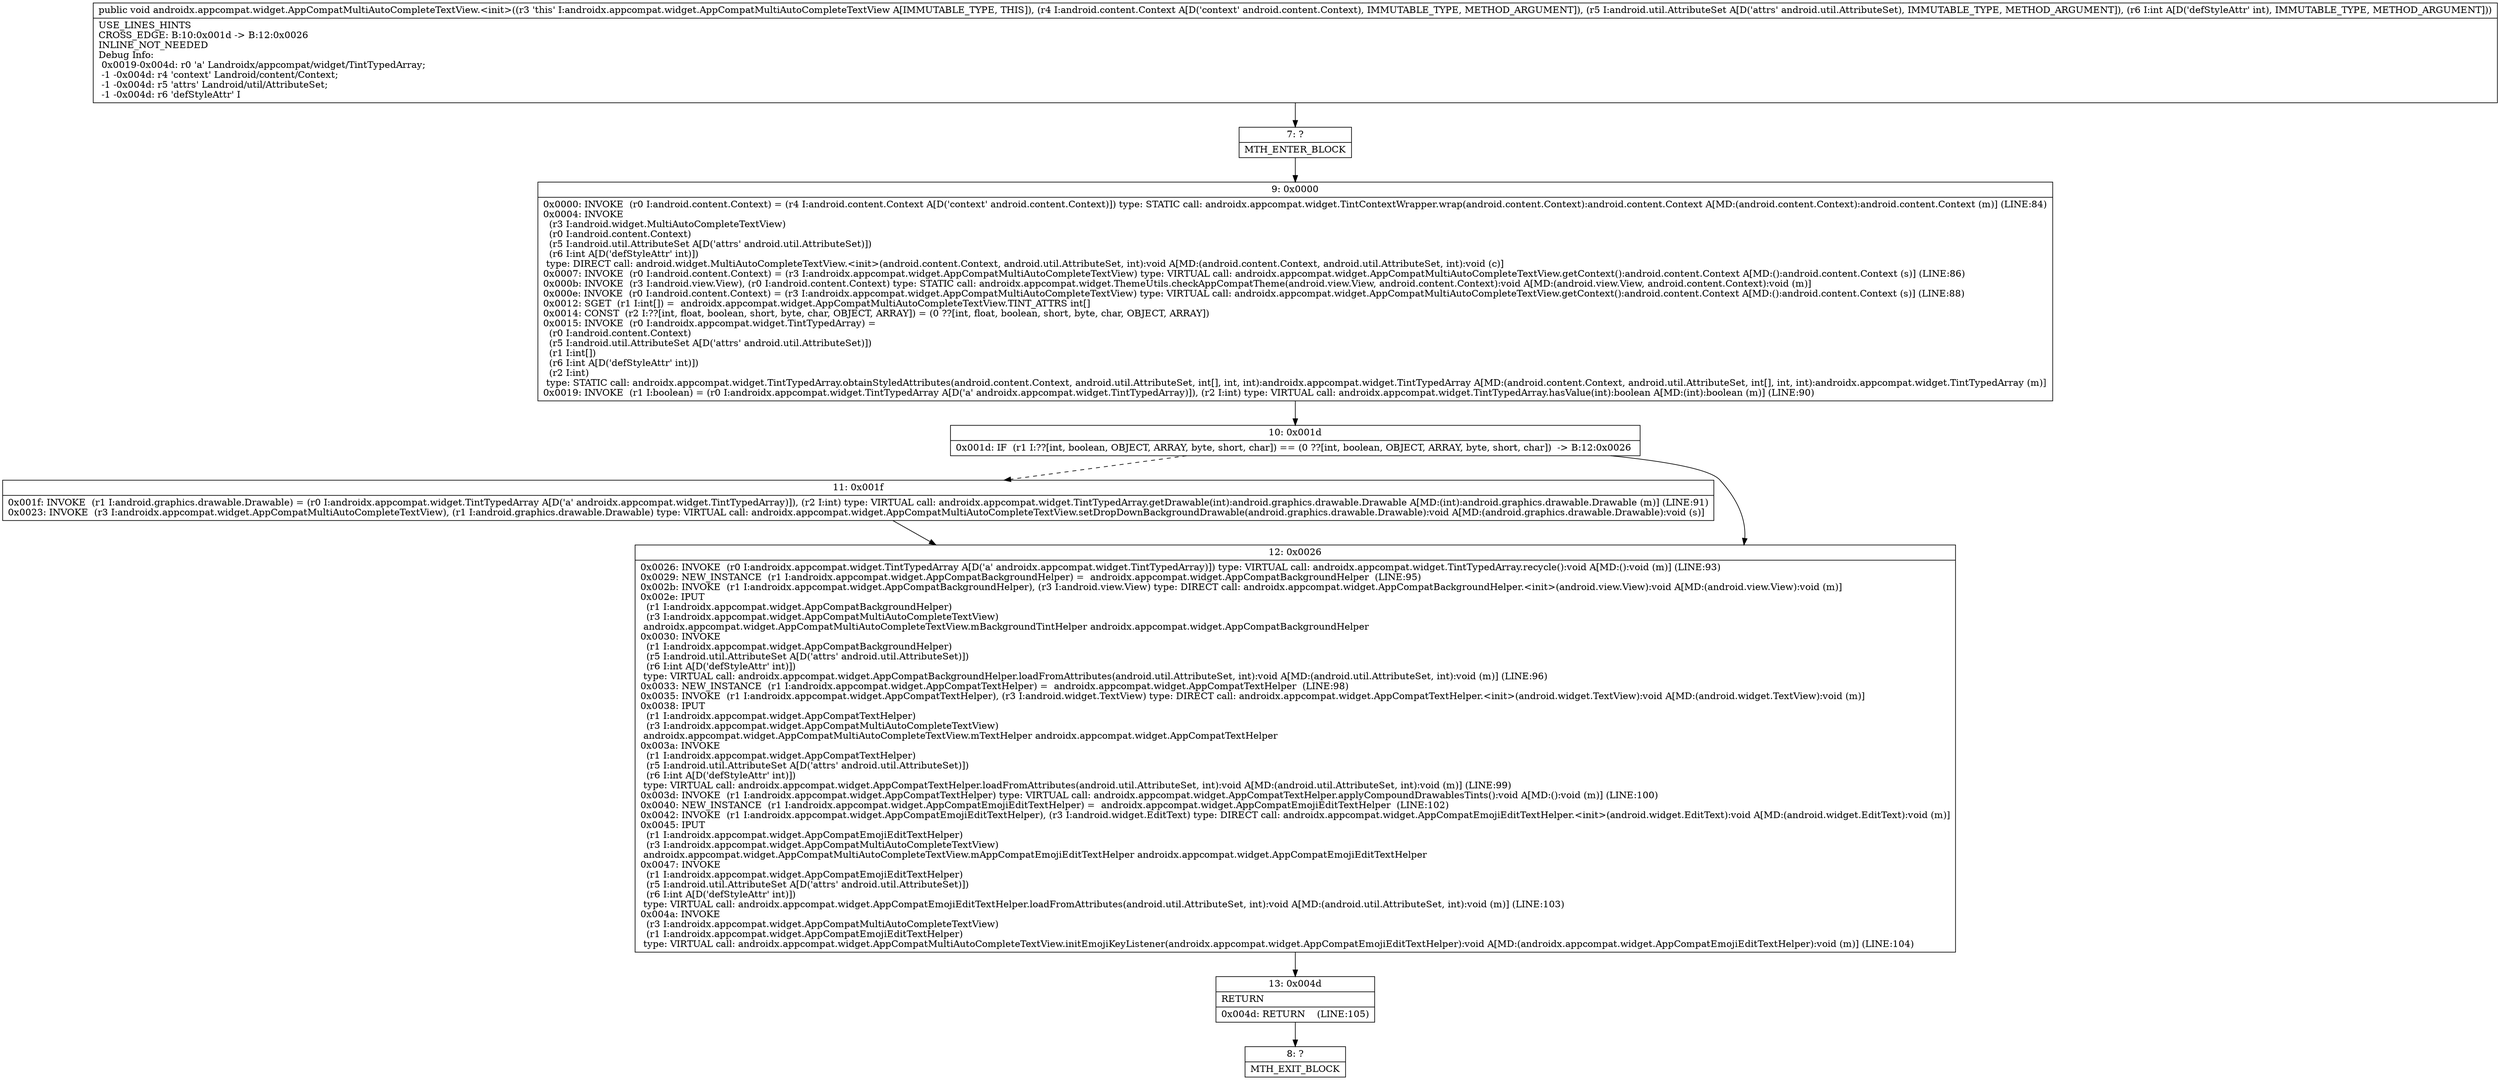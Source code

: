 digraph "CFG forandroidx.appcompat.widget.AppCompatMultiAutoCompleteTextView.\<init\>(Landroid\/content\/Context;Landroid\/util\/AttributeSet;I)V" {
Node_7 [shape=record,label="{7\:\ ?|MTH_ENTER_BLOCK\l}"];
Node_9 [shape=record,label="{9\:\ 0x0000|0x0000: INVOKE  (r0 I:android.content.Context) = (r4 I:android.content.Context A[D('context' android.content.Context)]) type: STATIC call: androidx.appcompat.widget.TintContextWrapper.wrap(android.content.Context):android.content.Context A[MD:(android.content.Context):android.content.Context (m)] (LINE:84)\l0x0004: INVOKE  \l  (r3 I:android.widget.MultiAutoCompleteTextView)\l  (r0 I:android.content.Context)\l  (r5 I:android.util.AttributeSet A[D('attrs' android.util.AttributeSet)])\l  (r6 I:int A[D('defStyleAttr' int)])\l type: DIRECT call: android.widget.MultiAutoCompleteTextView.\<init\>(android.content.Context, android.util.AttributeSet, int):void A[MD:(android.content.Context, android.util.AttributeSet, int):void (c)]\l0x0007: INVOKE  (r0 I:android.content.Context) = (r3 I:androidx.appcompat.widget.AppCompatMultiAutoCompleteTextView) type: VIRTUAL call: androidx.appcompat.widget.AppCompatMultiAutoCompleteTextView.getContext():android.content.Context A[MD:():android.content.Context (s)] (LINE:86)\l0x000b: INVOKE  (r3 I:android.view.View), (r0 I:android.content.Context) type: STATIC call: androidx.appcompat.widget.ThemeUtils.checkAppCompatTheme(android.view.View, android.content.Context):void A[MD:(android.view.View, android.content.Context):void (m)]\l0x000e: INVOKE  (r0 I:android.content.Context) = (r3 I:androidx.appcompat.widget.AppCompatMultiAutoCompleteTextView) type: VIRTUAL call: androidx.appcompat.widget.AppCompatMultiAutoCompleteTextView.getContext():android.content.Context A[MD:():android.content.Context (s)] (LINE:88)\l0x0012: SGET  (r1 I:int[]) =  androidx.appcompat.widget.AppCompatMultiAutoCompleteTextView.TINT_ATTRS int[] \l0x0014: CONST  (r2 I:??[int, float, boolean, short, byte, char, OBJECT, ARRAY]) = (0 ??[int, float, boolean, short, byte, char, OBJECT, ARRAY]) \l0x0015: INVOKE  (r0 I:androidx.appcompat.widget.TintTypedArray) = \l  (r0 I:android.content.Context)\l  (r5 I:android.util.AttributeSet A[D('attrs' android.util.AttributeSet)])\l  (r1 I:int[])\l  (r6 I:int A[D('defStyleAttr' int)])\l  (r2 I:int)\l type: STATIC call: androidx.appcompat.widget.TintTypedArray.obtainStyledAttributes(android.content.Context, android.util.AttributeSet, int[], int, int):androidx.appcompat.widget.TintTypedArray A[MD:(android.content.Context, android.util.AttributeSet, int[], int, int):androidx.appcompat.widget.TintTypedArray (m)]\l0x0019: INVOKE  (r1 I:boolean) = (r0 I:androidx.appcompat.widget.TintTypedArray A[D('a' androidx.appcompat.widget.TintTypedArray)]), (r2 I:int) type: VIRTUAL call: androidx.appcompat.widget.TintTypedArray.hasValue(int):boolean A[MD:(int):boolean (m)] (LINE:90)\l}"];
Node_10 [shape=record,label="{10\:\ 0x001d|0x001d: IF  (r1 I:??[int, boolean, OBJECT, ARRAY, byte, short, char]) == (0 ??[int, boolean, OBJECT, ARRAY, byte, short, char])  \-\> B:12:0x0026 \l}"];
Node_11 [shape=record,label="{11\:\ 0x001f|0x001f: INVOKE  (r1 I:android.graphics.drawable.Drawable) = (r0 I:androidx.appcompat.widget.TintTypedArray A[D('a' androidx.appcompat.widget.TintTypedArray)]), (r2 I:int) type: VIRTUAL call: androidx.appcompat.widget.TintTypedArray.getDrawable(int):android.graphics.drawable.Drawable A[MD:(int):android.graphics.drawable.Drawable (m)] (LINE:91)\l0x0023: INVOKE  (r3 I:androidx.appcompat.widget.AppCompatMultiAutoCompleteTextView), (r1 I:android.graphics.drawable.Drawable) type: VIRTUAL call: androidx.appcompat.widget.AppCompatMultiAutoCompleteTextView.setDropDownBackgroundDrawable(android.graphics.drawable.Drawable):void A[MD:(android.graphics.drawable.Drawable):void (s)]\l}"];
Node_12 [shape=record,label="{12\:\ 0x0026|0x0026: INVOKE  (r0 I:androidx.appcompat.widget.TintTypedArray A[D('a' androidx.appcompat.widget.TintTypedArray)]) type: VIRTUAL call: androidx.appcompat.widget.TintTypedArray.recycle():void A[MD:():void (m)] (LINE:93)\l0x0029: NEW_INSTANCE  (r1 I:androidx.appcompat.widget.AppCompatBackgroundHelper) =  androidx.appcompat.widget.AppCompatBackgroundHelper  (LINE:95)\l0x002b: INVOKE  (r1 I:androidx.appcompat.widget.AppCompatBackgroundHelper), (r3 I:android.view.View) type: DIRECT call: androidx.appcompat.widget.AppCompatBackgroundHelper.\<init\>(android.view.View):void A[MD:(android.view.View):void (m)]\l0x002e: IPUT  \l  (r1 I:androidx.appcompat.widget.AppCompatBackgroundHelper)\l  (r3 I:androidx.appcompat.widget.AppCompatMultiAutoCompleteTextView)\l androidx.appcompat.widget.AppCompatMultiAutoCompleteTextView.mBackgroundTintHelper androidx.appcompat.widget.AppCompatBackgroundHelper \l0x0030: INVOKE  \l  (r1 I:androidx.appcompat.widget.AppCompatBackgroundHelper)\l  (r5 I:android.util.AttributeSet A[D('attrs' android.util.AttributeSet)])\l  (r6 I:int A[D('defStyleAttr' int)])\l type: VIRTUAL call: androidx.appcompat.widget.AppCompatBackgroundHelper.loadFromAttributes(android.util.AttributeSet, int):void A[MD:(android.util.AttributeSet, int):void (m)] (LINE:96)\l0x0033: NEW_INSTANCE  (r1 I:androidx.appcompat.widget.AppCompatTextHelper) =  androidx.appcompat.widget.AppCompatTextHelper  (LINE:98)\l0x0035: INVOKE  (r1 I:androidx.appcompat.widget.AppCompatTextHelper), (r3 I:android.widget.TextView) type: DIRECT call: androidx.appcompat.widget.AppCompatTextHelper.\<init\>(android.widget.TextView):void A[MD:(android.widget.TextView):void (m)]\l0x0038: IPUT  \l  (r1 I:androidx.appcompat.widget.AppCompatTextHelper)\l  (r3 I:androidx.appcompat.widget.AppCompatMultiAutoCompleteTextView)\l androidx.appcompat.widget.AppCompatMultiAutoCompleteTextView.mTextHelper androidx.appcompat.widget.AppCompatTextHelper \l0x003a: INVOKE  \l  (r1 I:androidx.appcompat.widget.AppCompatTextHelper)\l  (r5 I:android.util.AttributeSet A[D('attrs' android.util.AttributeSet)])\l  (r6 I:int A[D('defStyleAttr' int)])\l type: VIRTUAL call: androidx.appcompat.widget.AppCompatTextHelper.loadFromAttributes(android.util.AttributeSet, int):void A[MD:(android.util.AttributeSet, int):void (m)] (LINE:99)\l0x003d: INVOKE  (r1 I:androidx.appcompat.widget.AppCompatTextHelper) type: VIRTUAL call: androidx.appcompat.widget.AppCompatTextHelper.applyCompoundDrawablesTints():void A[MD:():void (m)] (LINE:100)\l0x0040: NEW_INSTANCE  (r1 I:androidx.appcompat.widget.AppCompatEmojiEditTextHelper) =  androidx.appcompat.widget.AppCompatEmojiEditTextHelper  (LINE:102)\l0x0042: INVOKE  (r1 I:androidx.appcompat.widget.AppCompatEmojiEditTextHelper), (r3 I:android.widget.EditText) type: DIRECT call: androidx.appcompat.widget.AppCompatEmojiEditTextHelper.\<init\>(android.widget.EditText):void A[MD:(android.widget.EditText):void (m)]\l0x0045: IPUT  \l  (r1 I:androidx.appcompat.widget.AppCompatEmojiEditTextHelper)\l  (r3 I:androidx.appcompat.widget.AppCompatMultiAutoCompleteTextView)\l androidx.appcompat.widget.AppCompatMultiAutoCompleteTextView.mAppCompatEmojiEditTextHelper androidx.appcompat.widget.AppCompatEmojiEditTextHelper \l0x0047: INVOKE  \l  (r1 I:androidx.appcompat.widget.AppCompatEmojiEditTextHelper)\l  (r5 I:android.util.AttributeSet A[D('attrs' android.util.AttributeSet)])\l  (r6 I:int A[D('defStyleAttr' int)])\l type: VIRTUAL call: androidx.appcompat.widget.AppCompatEmojiEditTextHelper.loadFromAttributes(android.util.AttributeSet, int):void A[MD:(android.util.AttributeSet, int):void (m)] (LINE:103)\l0x004a: INVOKE  \l  (r3 I:androidx.appcompat.widget.AppCompatMultiAutoCompleteTextView)\l  (r1 I:androidx.appcompat.widget.AppCompatEmojiEditTextHelper)\l type: VIRTUAL call: androidx.appcompat.widget.AppCompatMultiAutoCompleteTextView.initEmojiKeyListener(androidx.appcompat.widget.AppCompatEmojiEditTextHelper):void A[MD:(androidx.appcompat.widget.AppCompatEmojiEditTextHelper):void (m)] (LINE:104)\l}"];
Node_13 [shape=record,label="{13\:\ 0x004d|RETURN\l|0x004d: RETURN    (LINE:105)\l}"];
Node_8 [shape=record,label="{8\:\ ?|MTH_EXIT_BLOCK\l}"];
MethodNode[shape=record,label="{public void androidx.appcompat.widget.AppCompatMultiAutoCompleteTextView.\<init\>((r3 'this' I:androidx.appcompat.widget.AppCompatMultiAutoCompleteTextView A[IMMUTABLE_TYPE, THIS]), (r4 I:android.content.Context A[D('context' android.content.Context), IMMUTABLE_TYPE, METHOD_ARGUMENT]), (r5 I:android.util.AttributeSet A[D('attrs' android.util.AttributeSet), IMMUTABLE_TYPE, METHOD_ARGUMENT]), (r6 I:int A[D('defStyleAttr' int), IMMUTABLE_TYPE, METHOD_ARGUMENT]))  | USE_LINES_HINTS\lCROSS_EDGE: B:10:0x001d \-\> B:12:0x0026\lINLINE_NOT_NEEDED\lDebug Info:\l  0x0019\-0x004d: r0 'a' Landroidx\/appcompat\/widget\/TintTypedArray;\l  \-1 \-0x004d: r4 'context' Landroid\/content\/Context;\l  \-1 \-0x004d: r5 'attrs' Landroid\/util\/AttributeSet;\l  \-1 \-0x004d: r6 'defStyleAttr' I\l}"];
MethodNode -> Node_7;Node_7 -> Node_9;
Node_9 -> Node_10;
Node_10 -> Node_11[style=dashed];
Node_10 -> Node_12;
Node_11 -> Node_12;
Node_12 -> Node_13;
Node_13 -> Node_8;
}

